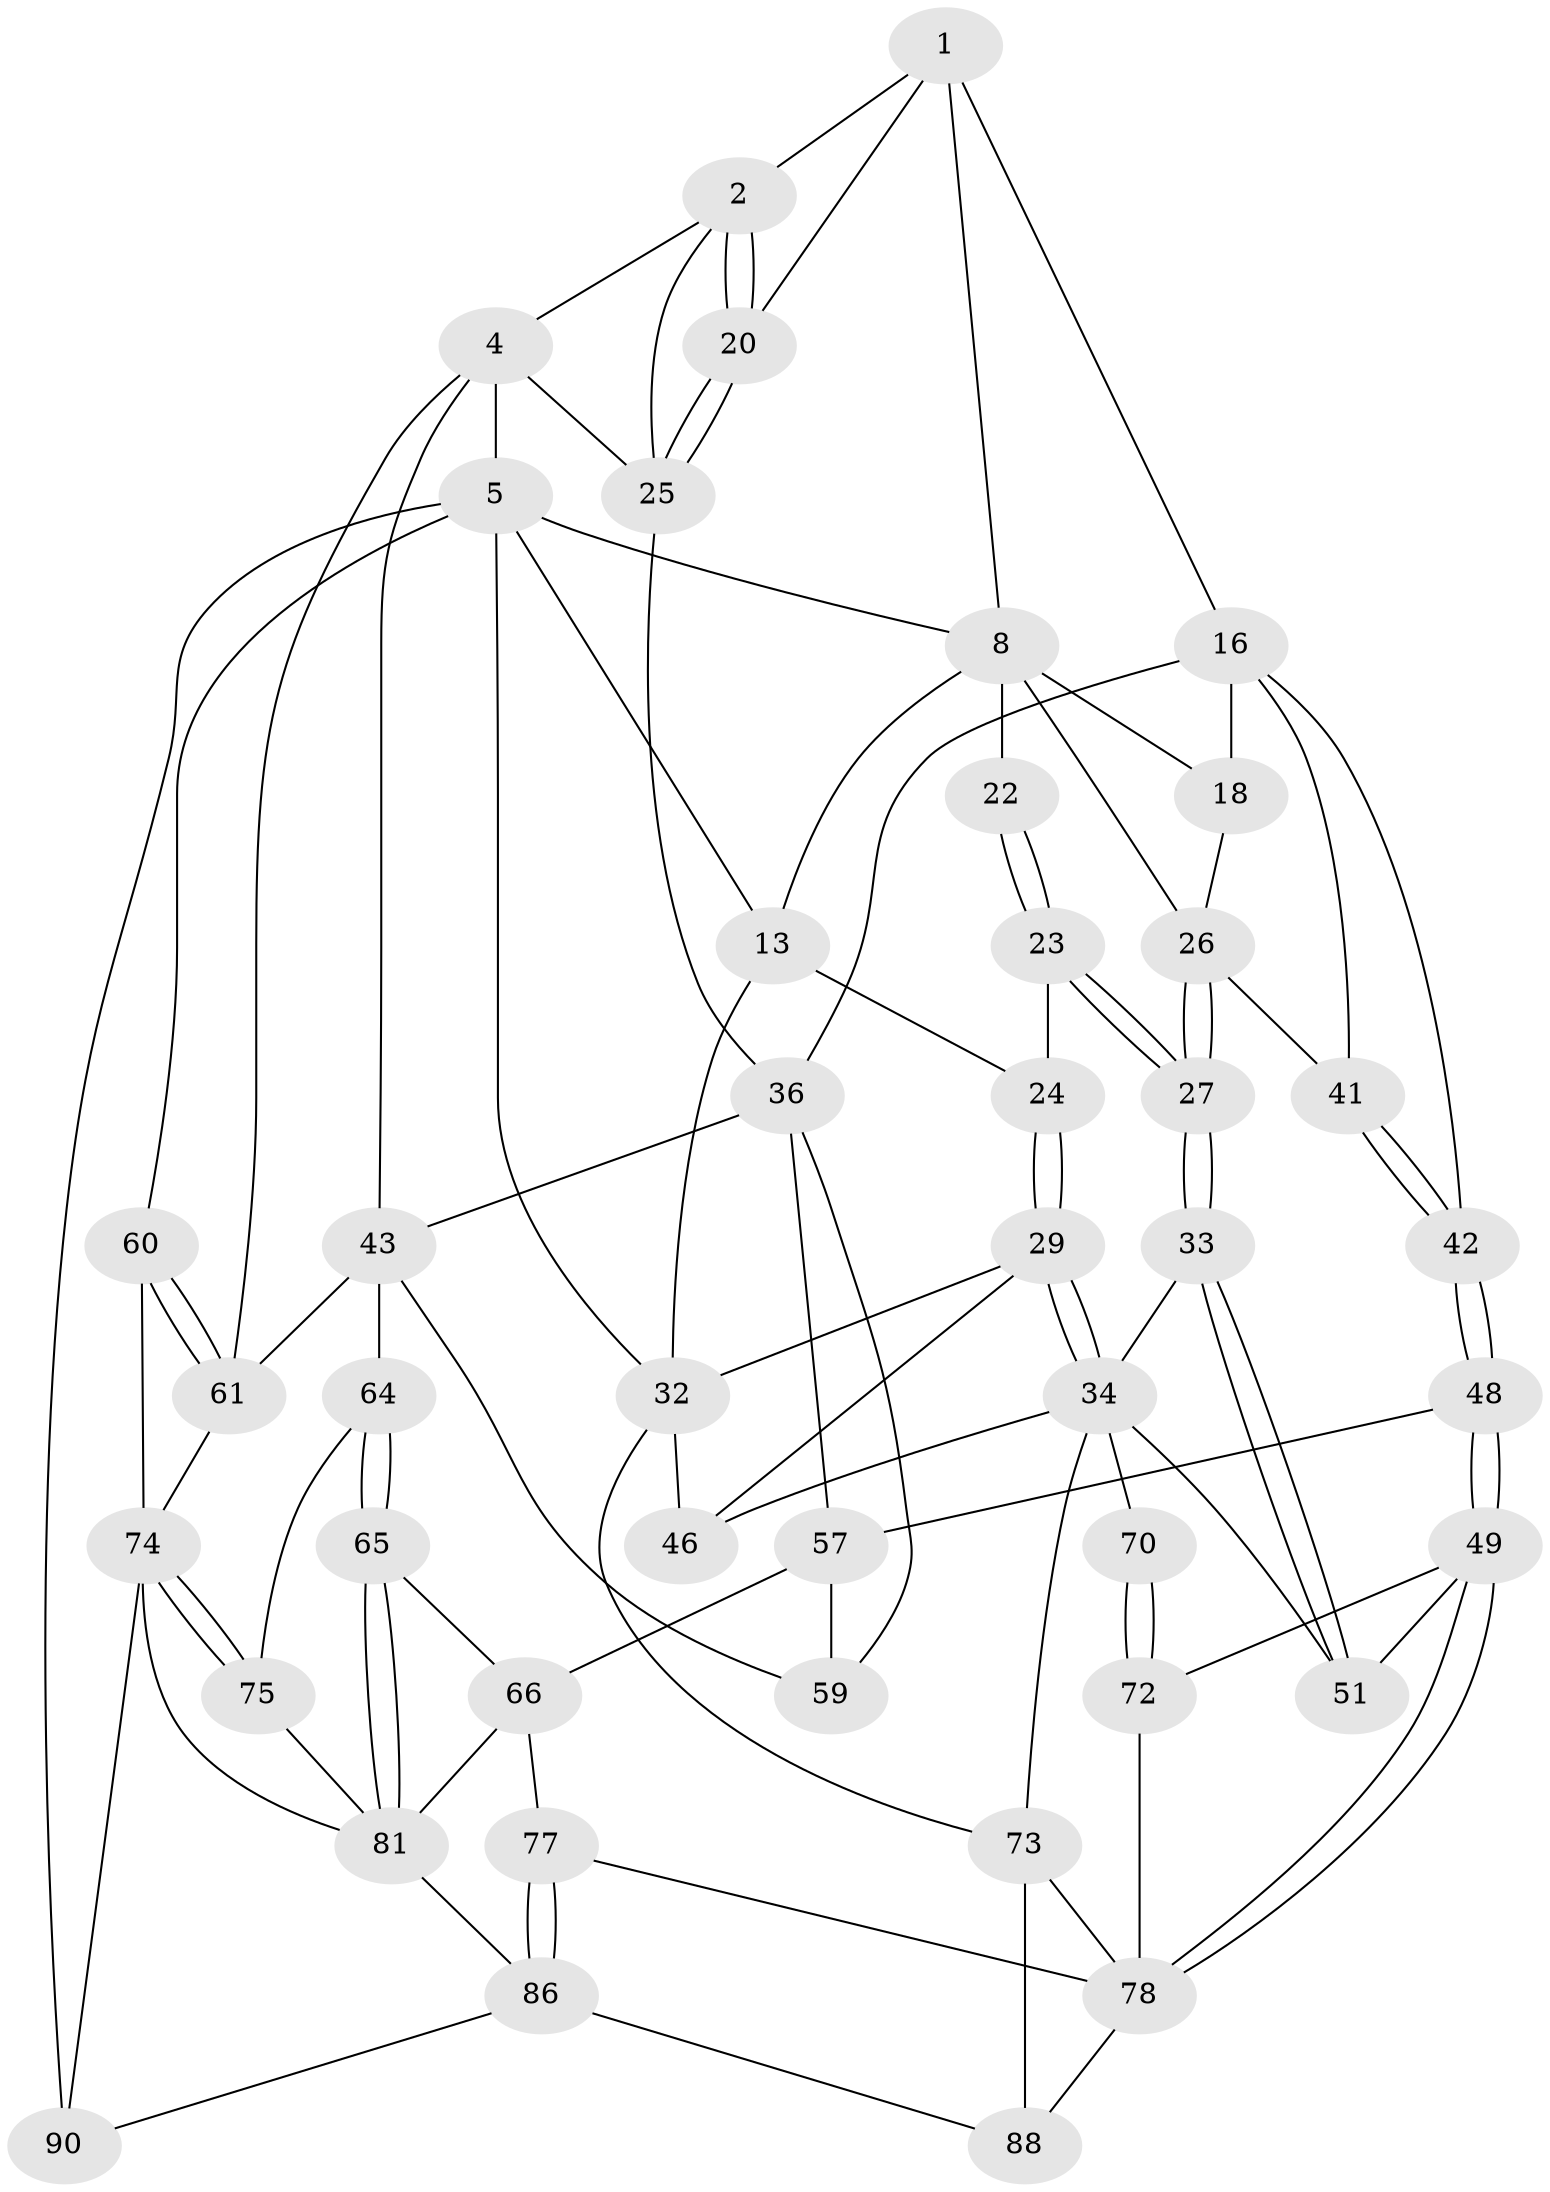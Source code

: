 // original degree distribution, {3: 0.022222222222222223, 4: 0.2111111111111111, 5: 0.5777777777777777, 6: 0.18888888888888888}
// Generated by graph-tools (version 1.1) at 2025/28/03/15/25 16:28:00]
// undirected, 45 vertices, 104 edges
graph export_dot {
graph [start="1"]
  node [color=gray90,style=filled];
  1 [pos="+0.7280348823697044+0.018091756019976608",super="+7"];
  2 [pos="+0.8018774602576532+0.08868110840499555",super="+3"];
  4 [pos="+1+0",super="+39"];
  5 [pos="+1+0",super="+10+6"];
  8 [pos="+0.43413412072384655+0",super="+11"];
  13 [pos="+0.12167708126583639+0.06340021212706615",super="+14"];
  16 [pos="+0.6145488549064656+0.23951644629166707",super="+17+38"];
  18 [pos="+0.5737890491862665+0.23749996754995306"];
  20 [pos="+0.683863180434318+0.20736962341452828"];
  22 [pos="+0.3560986756920293+0.19309041138916488"];
  23 [pos="+0.317027925628653+0.22558274247974472"];
  24 [pos="+0.2988211917502773+0.2319669913816964"];
  25 [pos="+0.8407568844504635+0.25130287410672164",super="+35"];
  26 [pos="+0.41338188512185253+0.36222686803363485",super="+28"];
  27 [pos="+0.41210976212642814+0.362609628277527"];
  29 [pos="+0.21843497984119895+0.3363320178301064",super="+30"];
  32 [pos="+0+0",super="+52"];
  33 [pos="+0.3607160935488576+0.41007648336167707"];
  34 [pos="+0.2441132497162782+0.4131049399551718",super="+55"];
  36 [pos="+0.7789541118648897+0.3471547898529143",super="+37+45"];
  41 [pos="+0.5335129201274327+0.4380345762615227"];
  42 [pos="+0.5380327708176708+0.4513454815207676"];
  43 [pos="+0.8899447156380709+0.44166278744831206",super="+67+44"];
  46 [pos="+0.02054408210242551+0.4611018058060854",super="+47"];
  48 [pos="+0.5361665586864005+0.5047352728452426"];
  49 [pos="+0.5313564208836434+0.5122957954945143",super="+50"];
  51 [pos="+0.4165962688100619+0.4993693529336572"];
  57 [pos="+0.7149579333533765+0.4395396824396636",super="+58"];
  59 [pos="+0.7260786536124992+0.448562297643809"];
  60 [pos="+1+1"];
  61 [pos="+1+0.6947854590501488",super="+62"];
  64 [pos="+0.7792766750900183+0.5958617957794378",super="+68"];
  65 [pos="+0.7777351250998343+0.6004613381178524"];
  66 [pos="+0.7293975643906039+0.6380414385138131",super="+76"];
  70 [pos="+0.3125769578673692+0.6049412391499415"];
  72 [pos="+0.3366491067684108+0.6223978553180786"];
  73 [pos="+0.014080595245697857+0.8687307139677242",super="+82"];
  74 [pos="+1+0.6948146267299451",super="+84"];
  75 [pos="+1+0.6762069671716797"];
  77 [pos="+0.62151543839549+0.7106382875204342"];
  78 [pos="+0.5563169819598652+0.6856446627544055",super="+79"];
  81 [pos="+0.950778703390059+0.6886974137300762",super="+83"];
  86 [pos="+0.6104756565704518+0.9591316231474699",super="+87"];
  88 [pos="+0.49528801644914755+1"];
  90 [pos="+0.5183106480407704+1"];
  1 -- 2;
  1 -- 8;
  1 -- 20;
  1 -- 16;
  2 -- 20;
  2 -- 20;
  2 -- 25;
  2 -- 4;
  4 -- 5;
  4 -- 25;
  4 -- 43;
  4 -- 61;
  5 -- 60 [weight=2];
  5 -- 90;
  5 -- 13;
  5 -- 8;
  5 -- 32;
  8 -- 18;
  8 -- 22 [weight=2];
  8 -- 26;
  8 -- 13;
  13 -- 24;
  13 -- 32;
  16 -- 41;
  16 -- 18;
  16 -- 42;
  16 -- 36;
  18 -- 26;
  20 -- 25;
  20 -- 25;
  22 -- 23;
  22 -- 23;
  23 -- 24;
  23 -- 27;
  23 -- 27;
  24 -- 29;
  24 -- 29;
  25 -- 36;
  26 -- 27;
  26 -- 27;
  26 -- 41;
  27 -- 33;
  27 -- 33;
  29 -- 34;
  29 -- 34;
  29 -- 32;
  29 -- 46 [weight=2];
  32 -- 73;
  32 -- 46;
  33 -- 34;
  33 -- 51;
  33 -- 51;
  34 -- 51;
  34 -- 70 [weight=2];
  34 -- 73;
  34 -- 46;
  36 -- 57;
  36 -- 59;
  36 -- 43;
  41 -- 42;
  41 -- 42;
  42 -- 48;
  42 -- 48;
  43 -- 61;
  43 -- 64 [weight=2];
  43 -- 59;
  48 -- 49;
  48 -- 49;
  48 -- 57;
  49 -- 78;
  49 -- 78;
  49 -- 72;
  49 -- 51;
  57 -- 59;
  57 -- 66;
  60 -- 61;
  60 -- 61;
  60 -- 74;
  61 -- 74;
  64 -- 65;
  64 -- 65;
  64 -- 75;
  65 -- 66;
  65 -- 81;
  65 -- 81;
  66 -- 77;
  66 -- 81;
  70 -- 72;
  70 -- 72;
  72 -- 78;
  73 -- 88;
  73 -- 78;
  74 -- 75;
  74 -- 75;
  74 -- 81;
  74 -- 90;
  75 -- 81;
  77 -- 78;
  77 -- 86;
  77 -- 86;
  78 -- 88;
  81 -- 86;
  86 -- 88;
  86 -- 90;
}

